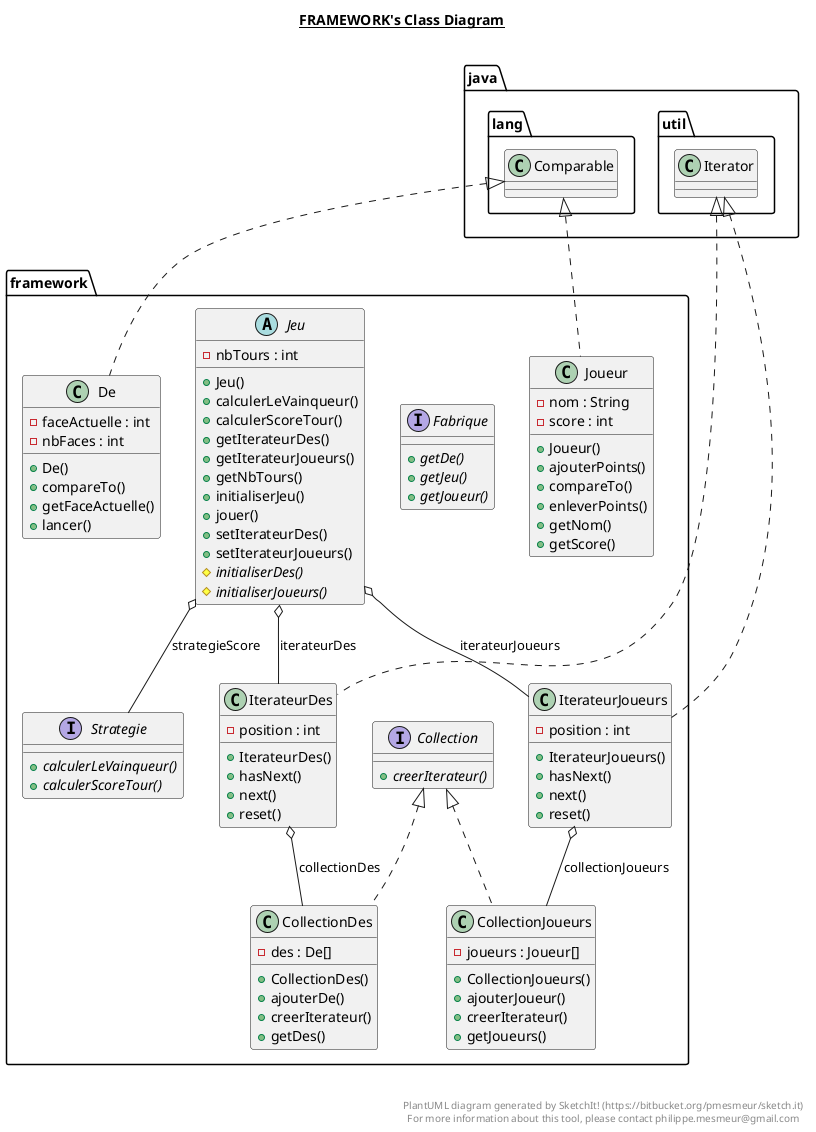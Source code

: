 @startuml

title __FRAMEWORK's Class Diagram__\n

  namespace framework {
    interface framework.Collection {
        {abstract} + creerIterateur()
    }
  }
  

  namespace framework {
    class framework.CollectionDes {
        - des : De[]
        + CollectionDes()
        + ajouterDe()
        + creerIterateur()
        + getDes()
    }
  }
  

  namespace framework {
    class framework.CollectionJoueurs {
        - joueurs : Joueur[]
        + CollectionJoueurs()
        + ajouterJoueur()
        + creerIterateur()
        + getJoueurs()
    }
  }
  

  namespace framework {
    class framework.De {
        - faceActuelle : int
        - nbFaces : int
        + De()
        + compareTo()
        + getFaceActuelle()
        + lancer()
    }
  }
  

  namespace framework {
    interface framework.Fabrique {
        {abstract} + getDe()
        {abstract} + getJeu()
        {abstract} + getJoueur()
    }
  }
  

  namespace framework {
    class framework.IterateurDes {
        - position : int
        + IterateurDes()
        + hasNext()
        + next()
        + reset()
    }
  }
  

  namespace framework {
    class framework.IterateurJoueurs {
        - position : int
        + IterateurJoueurs()
        + hasNext()
        + next()
        + reset()
    }
  }
  

  namespace framework {
    abstract class framework.Jeu {
        - nbTours : int
        + Jeu()
        + calculerLeVainqueur()
        + calculerScoreTour()
        + getIterateurDes()
        + getIterateurJoueurs()
        + getNbTours()
        + initialiserJeu()
        + jouer()
        + setIterateurDes()
        + setIterateurJoueurs()
        {abstract} # initialiserDes()
        {abstract} # initialiserJoueurs()
    }
  }
  

  namespace framework {
    class framework.Joueur {
        - nom : String
        - score : int
        + Joueur()
        + ajouterPoints()
        + compareTo()
        + enleverPoints()
        + getNom()
        + getScore()
    }
  }
  

  namespace framework {
    interface framework.Strategie {
        {abstract} + calculerLeVainqueur()
        {abstract} + calculerScoreTour()
    }
  }
  

  framework.CollectionDes .up.|> framework.Collection
  framework.CollectionJoueurs .up.|> framework.Collection
  framework.De .up.|> java.lang.Comparable
  framework.IterateurDes .up.|> java.util.Iterator
  framework.IterateurDes o-- framework.CollectionDes : collectionDes
  framework.IterateurJoueurs .up.|> java.util.Iterator
  framework.IterateurJoueurs o-- framework.CollectionJoueurs : collectionJoueurs
  framework.Jeu o-- framework.IterateurDes : iterateurDes
  framework.Jeu o-- framework.IterateurJoueurs : iterateurJoueurs
  framework.Jeu o-- framework.Strategie : strategieScore
  framework.Joueur .up.|> java.lang.Comparable


right footer


PlantUML diagram generated by SketchIt! (https://bitbucket.org/pmesmeur/sketch.it)
For more information about this tool, please contact philippe.mesmeur@gmail.com
endfooter

@enduml
